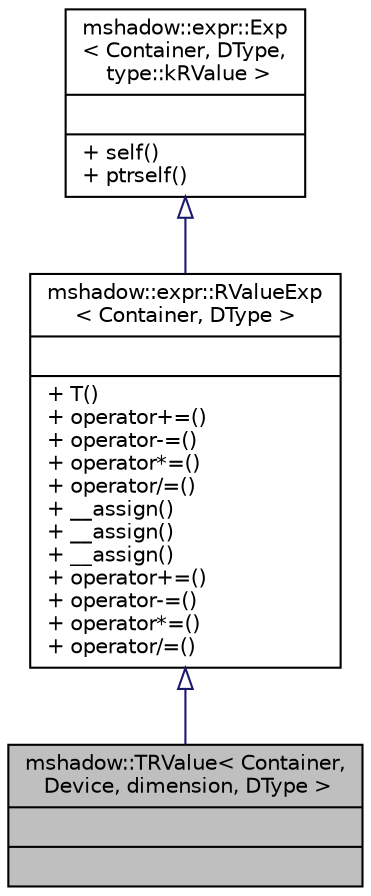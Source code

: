 digraph "mshadow::TRValue&lt; Container, Device, dimension, DType &gt;"
{
 // LATEX_PDF_SIZE
  edge [fontname="Helvetica",fontsize="10",labelfontname="Helvetica",labelfontsize="10"];
  node [fontname="Helvetica",fontsize="10",shape=record];
  Node1 [label="{mshadow::TRValue\< Container,\l Device, dimension, DType \>\n||}",height=0.2,width=0.4,color="black", fillcolor="grey75", style="filled", fontcolor="black",tooltip="Tensor RValue, this is the super type of all kinds of possible tensors."];
  Node2 -> Node1 [dir="back",color="midnightblue",fontsize="10",style="solid",arrowtail="onormal",fontname="Helvetica"];
  Node2 [label="{mshadow::expr::RValueExp\l\< Container, DType \>\n||+ T()\l+ operator+=()\l+ operator-=()\l+ operator*=()\l+ operator/=()\l+ __assign()\l+ __assign()\l+ __assign()\l+ operator+=()\l+ operator-=()\l+ operator*=()\l+ operator/=()\l}",height=0.2,width=0.4,color="black", fillcolor="white", style="filled",URL="$classmshadow_1_1expr_1_1RValueExp.html",tooltip="base class of all rvalues"];
  Node3 -> Node2 [dir="back",color="midnightblue",fontsize="10",style="solid",arrowtail="onormal",fontname="Helvetica"];
  Node3 [label="{mshadow::expr::Exp\l\< Container, DType,\l type::kRValue \>\n||+ self()\l+ ptrself()\l}",height=0.2,width=0.4,color="black", fillcolor="white", style="filled",URL="$structmshadow_1_1expr_1_1Exp.html",tooltip=" "];
}

